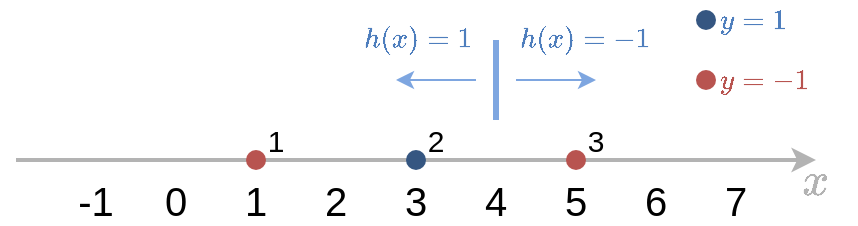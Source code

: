 <mxfile version="14.1.8" type="device"><diagram name="dataset" id="283ns5aw2H7gdUfxR8VE"><mxGraphModel dx="450" dy="281" grid="1" gridSize="10" guides="1" tooltips="1" connect="0" arrows="0" fold="1" page="1" pageScale="1" pageWidth="827" pageHeight="1169" math="1" shadow="0"><root><mxCell id="PXZ91V-GlEDkfSVxfOSR-0"/><mxCell id="PXZ91V-GlEDkfSVxfOSR-1" parent="PXZ91V-GlEDkfSVxfOSR-0"/><mxCell id="PXZ91V-GlEDkfSVxfOSR-4" value="" style="endArrow=classic;html=1;fontFamily=Comic Sans MS;fontSize=30;fontColor=#003366;strokeWidth=2;strokeColor=#B3B3B3;" parent="PXZ91V-GlEDkfSVxfOSR-1" edge="1"><mxGeometry x="240" y="220" width="50" height="50" as="geometry"><mxPoint x="240" y="520" as="sourcePoint"/><mxPoint x="640" y="520" as="targetPoint"/></mxGeometry></mxCell><mxCell id="PXZ91V-GlEDkfSVxfOSR-24" value="" style="ellipse;whiteSpace=wrap;html=1;fontSize=20;fontColor=#000000;strokeColor=none;fillColor=#355681;" parent="PXZ91V-GlEDkfSVxfOSR-1" vertex="1"><mxGeometry x="435" y="515" width="10" height="10" as="geometry"/></mxCell><mxCell id="PXZ91V-GlEDkfSVxfOSR-32" value="" style="ellipse;whiteSpace=wrap;html=1;fontSize=20;fontColor=#000000;strokeColor=none;fillColor=#B85450;" parent="PXZ91V-GlEDkfSVxfOSR-1" vertex="1"><mxGeometry x="515" y="515" width="10" height="10" as="geometry"/></mxCell><mxCell id="PXZ91V-GlEDkfSVxfOSR-39" value="" style="ellipse;whiteSpace=wrap;html=1;fontSize=20;fontColor=#000000;strokeColor=none;fillColor=#B85450;" parent="PXZ91V-GlEDkfSVxfOSR-1" vertex="1"><mxGeometry x="355" y="515" width="10" height="10" as="geometry"/></mxCell><mxCell id="PXZ91V-GlEDkfSVxfOSR-40" value="" style="ellipse;whiteSpace=wrap;html=1;fontSize=20;fontColor=#000000;strokeColor=none;fillColor=#355681;" parent="PXZ91V-GlEDkfSVxfOSR-1" vertex="1"><mxGeometry x="580" y="445" width="10" height="10" as="geometry"/></mxCell><mxCell id="PXZ91V-GlEDkfSVxfOSR-41" value="" style="ellipse;whiteSpace=wrap;html=1;fontSize=20;fontColor=#000000;strokeColor=none;fillColor=#B85450;" parent="PXZ91V-GlEDkfSVxfOSR-1" vertex="1"><mxGeometry x="580" y="475" width="10" height="10" as="geometry"/></mxCell><mxCell id="PXZ91V-GlEDkfSVxfOSR-42" value="\(y=1\)" style="text;html=1;strokeColor=none;fillColor=none;align=left;verticalAlign=middle;whiteSpace=wrap;rounded=0;fontColor=#4E7EBD;fontStyle=0" parent="PXZ91V-GlEDkfSVxfOSR-1" vertex="1"><mxGeometry x="590" y="440" width="50" height="20" as="geometry"/></mxCell><mxCell id="PXZ91V-GlEDkfSVxfOSR-43" value="\(y=-1\)" style="text;html=1;strokeColor=none;fillColor=none;align=left;verticalAlign=middle;whiteSpace=wrap;rounded=0;fontStyle=0;fontColor=#B85450;" parent="PXZ91V-GlEDkfSVxfOSR-1" vertex="1"><mxGeometry x="590" y="470" width="50" height="20" as="geometry"/></mxCell><mxCell id="PXZ91V-GlEDkfSVxfOSR-44" value="\(x\)" style="text;html=1;strokeColor=none;fillColor=none;align=center;verticalAlign=middle;whiteSpace=wrap;rounded=0;fontSize=20;fontColor=#B3B3B3;" parent="PXZ91V-GlEDkfSVxfOSR-1" vertex="1"><mxGeometry x="620" y="510" width="40" height="40" as="geometry"/></mxCell><mxCell id="PXZ91V-GlEDkfSVxfOSR-52" value="1" style="text;html=1;strokeColor=none;fillColor=none;align=center;verticalAlign=middle;whiteSpace=wrap;rounded=0;fontSize=20;" parent="PXZ91V-GlEDkfSVxfOSR-1" vertex="1"><mxGeometry x="340" y="530" width="40" height="20" as="geometry"/></mxCell><mxCell id="PXZ91V-GlEDkfSVxfOSR-54" value="-1" style="text;html=1;strokeColor=none;fillColor=none;align=center;verticalAlign=middle;whiteSpace=wrap;rounded=0;fontSize=20;" parent="PXZ91V-GlEDkfSVxfOSR-1" vertex="1"><mxGeometry x="260" y="530" width="40" height="20" as="geometry"/></mxCell><mxCell id="PXZ91V-GlEDkfSVxfOSR-55" value="3" style="text;html=1;strokeColor=none;fillColor=none;align=center;verticalAlign=middle;whiteSpace=wrap;rounded=0;fontSize=20;" parent="PXZ91V-GlEDkfSVxfOSR-1" vertex="1"><mxGeometry x="420" y="530" width="40" height="20" as="geometry"/></mxCell><mxCell id="PXZ91V-GlEDkfSVxfOSR-57" value="5" style="text;html=1;strokeColor=none;fillColor=none;align=center;verticalAlign=middle;whiteSpace=wrap;rounded=0;fontSize=20;" parent="PXZ91V-GlEDkfSVxfOSR-1" vertex="1"><mxGeometry x="500" y="530" width="40" height="20" as="geometry"/></mxCell><mxCell id="PXZ91V-GlEDkfSVxfOSR-58" value="7" style="text;html=1;strokeColor=none;fillColor=none;align=center;verticalAlign=middle;whiteSpace=wrap;rounded=0;fontSize=20;" parent="PXZ91V-GlEDkfSVxfOSR-1" vertex="1"><mxGeometry x="580" y="530" width="40" height="20" as="geometry"/></mxCell><mxCell id="UefHHKOyIYwNxj0_NxGA-3" value="1" style="text;html=1;strokeColor=none;fillColor=none;align=center;verticalAlign=middle;whiteSpace=wrap;rounded=0;fontSize=15;" parent="PXZ91V-GlEDkfSVxfOSR-1" vertex="1"><mxGeometry x="360" y="500" width="20" height="20" as="geometry"/></mxCell><mxCell id="UefHHKOyIYwNxj0_NxGA-4" value="2" style="text;html=1;strokeColor=none;fillColor=none;align=center;verticalAlign=middle;whiteSpace=wrap;rounded=0;fontSize=15;" parent="PXZ91V-GlEDkfSVxfOSR-1" vertex="1"><mxGeometry x="440" y="500" width="20" height="20" as="geometry"/></mxCell><mxCell id="UefHHKOyIYwNxj0_NxGA-5" value="3" style="text;html=1;strokeColor=none;fillColor=none;align=center;verticalAlign=middle;whiteSpace=wrap;rounded=0;fontSize=15;" parent="PXZ91V-GlEDkfSVxfOSR-1" vertex="1"><mxGeometry x="520" y="500" width="20" height="20" as="geometry"/></mxCell><mxCell id="hTgSoaYwzMmxKfB04xZi-0" value="2" style="text;html=1;strokeColor=none;fillColor=none;align=center;verticalAlign=middle;whiteSpace=wrap;rounded=0;fontSize=20;" parent="PXZ91V-GlEDkfSVxfOSR-1" vertex="1"><mxGeometry x="380" y="530" width="40" height="20" as="geometry"/></mxCell><mxCell id="hTgSoaYwzMmxKfB04xZi-1" value="4" style="text;html=1;strokeColor=none;fillColor=none;align=center;verticalAlign=middle;whiteSpace=wrap;rounded=0;fontSize=20;" parent="PXZ91V-GlEDkfSVxfOSR-1" vertex="1"><mxGeometry x="460" y="530" width="40" height="20" as="geometry"/></mxCell><mxCell id="hTgSoaYwzMmxKfB04xZi-2" value="6" style="text;html=1;strokeColor=none;fillColor=none;align=center;verticalAlign=middle;whiteSpace=wrap;rounded=0;fontSize=20;" parent="PXZ91V-GlEDkfSVxfOSR-1" vertex="1"><mxGeometry x="540" y="530" width="40" height="20" as="geometry"/></mxCell><mxCell id="hTgSoaYwzMmxKfB04xZi-3" value="0" style="text;html=1;strokeColor=none;fillColor=none;align=center;verticalAlign=middle;whiteSpace=wrap;rounded=0;fontSize=20;" parent="PXZ91V-GlEDkfSVxfOSR-1" vertex="1"><mxGeometry x="300" y="530" width="40" height="20" as="geometry"/></mxCell><mxCell id="YXSDaU_Lx5h2fkeVt1jo-0" value="" style="endArrow=none;html=1;strokeWidth=3;strokeColor=#7EA6E0;" parent="PXZ91V-GlEDkfSVxfOSR-1" edge="1"><mxGeometry width="50" height="50" relative="1" as="geometry"><mxPoint x="480" y="500" as="sourcePoint"/><mxPoint x="480" y="460" as="targetPoint"/></mxGeometry></mxCell><mxCell id="YXSDaU_Lx5h2fkeVt1jo-1" value="" style="endArrow=classic;html=1;strokeColor=#7EA6E0;" parent="PXZ91V-GlEDkfSVxfOSR-1" edge="1"><mxGeometry width="50" height="50" relative="1" as="geometry"><mxPoint x="490" y="480" as="sourcePoint"/><mxPoint x="530" y="480" as="targetPoint"/></mxGeometry></mxCell><mxCell id="YXSDaU_Lx5h2fkeVt1jo-2" value="" style="endArrow=classic;html=1;strokeColor=#7EA6E0;" parent="PXZ91V-GlEDkfSVxfOSR-1" edge="1"><mxGeometry width="50" height="50" relative="1" as="geometry"><mxPoint x="470" y="480" as="sourcePoint"/><mxPoint x="430" y="480" as="targetPoint"/></mxGeometry></mxCell><mxCell id="YXSDaU_Lx5h2fkeVt1jo-3" value="\(h(x)=-1\)" style="text;html=1;strokeColor=none;fillColor=none;align=left;verticalAlign=middle;whiteSpace=wrap;rounded=0;fontColor=#4E7EBD;fontStyle=0" parent="PXZ91V-GlEDkfSVxfOSR-1" vertex="1"><mxGeometry x="490" y="450" width="80" height="20" as="geometry"/></mxCell><mxCell id="YXSDaU_Lx5h2fkeVt1jo-4" value="\(h(x)=1\)" style="text;html=1;strokeColor=none;fillColor=none;align=right;verticalAlign=middle;whiteSpace=wrap;rounded=0;fontColor=#4E7EBD;fontStyle=0" parent="PXZ91V-GlEDkfSVxfOSR-1" vertex="1"><mxGeometry x="390" y="450" width="80" height="20" as="geometry"/></mxCell></root></mxGraphModel></diagram></mxfile>